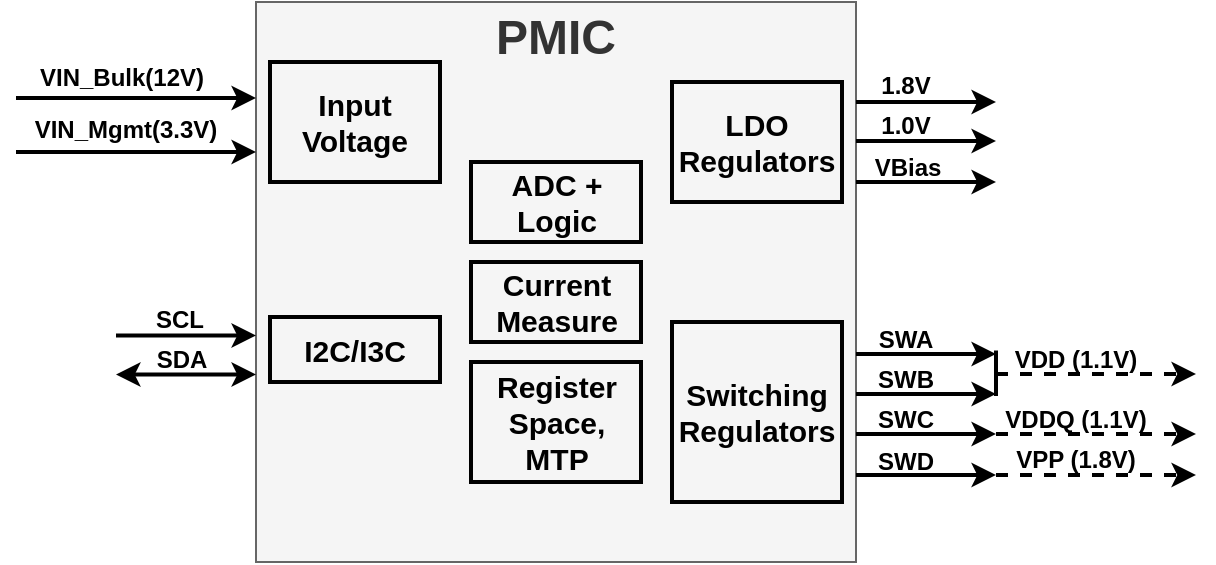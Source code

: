 <mxfile version="26.0.10">
  <diagram name="Page-1" id="VGzGcsTiad-kzjrR33Fa">
    <mxGraphModel dx="1193" dy="1543" grid="1" gridSize="10" guides="1" tooltips="1" connect="1" arrows="1" fold="1" page="1" pageScale="1" pageWidth="850" pageHeight="1100" math="0" shadow="0">
      <root>
        <mxCell id="0" />
        <mxCell id="1" parent="0" />
        <mxCell id="u4OB_1KRUhy2gKunsYCG-1" value="&lt;b&gt;&lt;font style=&quot;font-size: 24px;&quot;&gt;PMIC&lt;/font&gt;&lt;/b&gt;&lt;div&gt;&lt;b&gt;&lt;font style=&quot;font-size: 24px;&quot;&gt;&lt;br&gt;&lt;/font&gt;&lt;/b&gt;&lt;/div&gt;&lt;div&gt;&lt;b&gt;&lt;font style=&quot;font-size: 24px;&quot;&gt;&lt;br&gt;&lt;/font&gt;&lt;/b&gt;&lt;/div&gt;&lt;div&gt;&lt;b&gt;&lt;font style=&quot;font-size: 24px;&quot;&gt;&lt;br&gt;&lt;/font&gt;&lt;/b&gt;&lt;/div&gt;&lt;div&gt;&lt;b&gt;&lt;font style=&quot;font-size: 24px;&quot;&gt;&lt;br&gt;&lt;/font&gt;&lt;/b&gt;&lt;/div&gt;&lt;div&gt;&lt;b&gt;&lt;font style=&quot;font-size: 24px;&quot;&gt;&lt;br&gt;&lt;/font&gt;&lt;/b&gt;&lt;/div&gt;&lt;div&gt;&lt;b&gt;&lt;font style=&quot;font-size: 24px;&quot;&gt;&lt;br&gt;&lt;/font&gt;&lt;/b&gt;&lt;/div&gt;&lt;div&gt;&lt;b&gt;&lt;font style=&quot;font-size: 24px;&quot;&gt;&lt;br&gt;&lt;/font&gt;&lt;/b&gt;&lt;/div&gt;&lt;div&gt;&lt;br&gt;&lt;/div&gt;&lt;div&gt;&lt;br&gt;&lt;/div&gt;&lt;div&gt;&lt;br&gt;&lt;/div&gt;" style="rounded=0;whiteSpace=wrap;html=1;fillColor=#f5f5f5;fontColor=#333333;strokeColor=#666666;" vertex="1" parent="1">
          <mxGeometry x="150" y="280" width="300" height="280" as="geometry" />
        </mxCell>
        <mxCell id="u4OB_1KRUhy2gKunsYCG-5" value="LDO Regulators" style="text;html=1;align=center;verticalAlign=middle;whiteSpace=wrap;rounded=0;fontStyle=1;fontSize=15;strokeColor=default;strokeWidth=2;" vertex="1" parent="1">
          <mxGeometry x="358" y="320" width="85" height="60" as="geometry" />
        </mxCell>
        <mxCell id="u4OB_1KRUhy2gKunsYCG-14" value="Switching Regulators" style="text;html=1;align=center;verticalAlign=middle;whiteSpace=wrap;rounded=0;fontStyle=1;fontSize=15;strokeColor=default;strokeWidth=2;" vertex="1" parent="1">
          <mxGeometry x="358" y="440" width="85" height="90" as="geometry" />
        </mxCell>
        <mxCell id="u4OB_1KRUhy2gKunsYCG-15" value="" style="endArrow=classic;html=1;rounded=0;strokeWidth=2;" edge="1" parent="1">
          <mxGeometry width="50" height="50" relative="1" as="geometry">
            <mxPoint x="450" y="330" as="sourcePoint" />
            <mxPoint x="520" y="330" as="targetPoint" />
          </mxGeometry>
        </mxCell>
        <mxCell id="u4OB_1KRUhy2gKunsYCG-16" value="" style="endArrow=classic;html=1;rounded=0;strokeWidth=2;" edge="1" parent="1">
          <mxGeometry width="50" height="50" relative="1" as="geometry">
            <mxPoint x="450" y="349.52" as="sourcePoint" />
            <mxPoint x="520" y="349.52" as="targetPoint" />
          </mxGeometry>
        </mxCell>
        <mxCell id="u4OB_1KRUhy2gKunsYCG-17" value="" style="endArrow=classic;html=1;rounded=0;strokeWidth=2;" edge="1" parent="1">
          <mxGeometry width="50" height="50" relative="1" as="geometry">
            <mxPoint x="450" y="370" as="sourcePoint" />
            <mxPoint x="520" y="370" as="targetPoint" />
          </mxGeometry>
        </mxCell>
        <mxCell id="u4OB_1KRUhy2gKunsYCG-18" value="" style="endArrow=classic;html=1;rounded=0;strokeWidth=2;" edge="1" parent="1">
          <mxGeometry width="50" height="50" relative="1" as="geometry">
            <mxPoint x="450" y="456" as="sourcePoint" />
            <mxPoint x="520" y="456" as="targetPoint" />
          </mxGeometry>
        </mxCell>
        <mxCell id="u4OB_1KRUhy2gKunsYCG-19" value="" style="endArrow=classic;html=1;rounded=0;strokeWidth=2;" edge="1" parent="1">
          <mxGeometry width="50" height="50" relative="1" as="geometry">
            <mxPoint x="450" y="476.02" as="sourcePoint" />
            <mxPoint x="520" y="476.02" as="targetPoint" />
          </mxGeometry>
        </mxCell>
        <mxCell id="u4OB_1KRUhy2gKunsYCG-20" value="" style="endArrow=classic;html=1;rounded=0;strokeWidth=2;" edge="1" parent="1">
          <mxGeometry width="50" height="50" relative="1" as="geometry">
            <mxPoint x="450" y="516.52" as="sourcePoint" />
            <mxPoint x="520" y="516.52" as="targetPoint" />
          </mxGeometry>
        </mxCell>
        <mxCell id="u4OB_1KRUhy2gKunsYCG-21" value="" style="endArrow=classic;html=1;rounded=0;strokeWidth=2;" edge="1" parent="1">
          <mxGeometry width="50" height="50" relative="1" as="geometry">
            <mxPoint x="450" y="496" as="sourcePoint" />
            <mxPoint x="520" y="496" as="targetPoint" />
          </mxGeometry>
        </mxCell>
        <mxCell id="u4OB_1KRUhy2gKunsYCG-22" value="&lt;b&gt;SWA&lt;/b&gt;" style="text;html=1;align=center;verticalAlign=middle;whiteSpace=wrap;rounded=0;strokeWidth=2;" vertex="1" parent="1">
          <mxGeometry x="450" y="440" width="50" height="17.5" as="geometry" />
        </mxCell>
        <mxCell id="u4OB_1KRUhy2gKunsYCG-23" value="&lt;b&gt;SWB&lt;/b&gt;" style="text;html=1;align=center;verticalAlign=middle;whiteSpace=wrap;rounded=0;strokeWidth=2;" vertex="1" parent="1">
          <mxGeometry x="450" y="460.5" width="50" height="17.5" as="geometry" />
        </mxCell>
        <mxCell id="u4OB_1KRUhy2gKunsYCG-24" value="&lt;b&gt;SWC&lt;/b&gt;" style="text;html=1;align=center;verticalAlign=middle;whiteSpace=wrap;rounded=0;strokeWidth=2;" vertex="1" parent="1">
          <mxGeometry x="450" y="480" width="50" height="17.5" as="geometry" />
        </mxCell>
        <mxCell id="u4OB_1KRUhy2gKunsYCG-25" value="&lt;b&gt;SWD&lt;/b&gt;" style="text;html=1;align=center;verticalAlign=middle;whiteSpace=wrap;rounded=0;strokeWidth=2;" vertex="1" parent="1">
          <mxGeometry x="450" y="500" width="50" height="19" as="geometry" />
        </mxCell>
        <mxCell id="u4OB_1KRUhy2gKunsYCG-26" value="&lt;b&gt;1.8V&lt;/b&gt;" style="text;html=1;align=center;verticalAlign=middle;whiteSpace=wrap;rounded=0;strokeWidth=2;" vertex="1" parent="1">
          <mxGeometry x="450" y="313" width="50" height="17.5" as="geometry" />
        </mxCell>
        <mxCell id="u4OB_1KRUhy2gKunsYCG-27" value="&lt;b&gt;1.0V&lt;/b&gt;" style="text;html=1;align=center;verticalAlign=middle;whiteSpace=wrap;rounded=0;strokeWidth=2;" vertex="1" parent="1">
          <mxGeometry x="450" y="333.5" width="50" height="17.5" as="geometry" />
        </mxCell>
        <mxCell id="u4OB_1KRUhy2gKunsYCG-28" value="&lt;b&gt;VBias&lt;/b&gt;" style="text;html=1;align=center;verticalAlign=middle;whiteSpace=wrap;rounded=0;strokeWidth=2;" vertex="1" parent="1">
          <mxGeometry x="451" y="354.5" width="50" height="17.5" as="geometry" />
        </mxCell>
        <mxCell id="u4OB_1KRUhy2gKunsYCG-29" value="Input Voltage" style="text;html=1;align=center;verticalAlign=middle;whiteSpace=wrap;rounded=0;fontStyle=1;fontSize=15;strokeColor=default;strokeWidth=2;" vertex="1" parent="1">
          <mxGeometry x="157" y="310" width="85" height="60" as="geometry" />
        </mxCell>
        <mxCell id="u4OB_1KRUhy2gKunsYCG-30" value="" style="endArrow=classic;html=1;rounded=0;strokeWidth=2;" edge="1" parent="1">
          <mxGeometry width="50" height="50" relative="1" as="geometry">
            <mxPoint x="30" y="328" as="sourcePoint" />
            <mxPoint x="150" y="328" as="targetPoint" />
          </mxGeometry>
        </mxCell>
        <mxCell id="u4OB_1KRUhy2gKunsYCG-33" value="&lt;b&gt;VIN_Bulk(12V)&lt;/b&gt;" style="text;html=1;align=center;verticalAlign=middle;whiteSpace=wrap;rounded=0;strokeWidth=2;" vertex="1" parent="1">
          <mxGeometry x="58" y="309" width="50" height="17.5" as="geometry" />
        </mxCell>
        <mxCell id="u4OB_1KRUhy2gKunsYCG-34" value="&lt;b&gt;VIN_Mgmt(3.3V)&lt;/b&gt;" style="text;html=1;align=center;verticalAlign=middle;whiteSpace=wrap;rounded=0;strokeWidth=2;" vertex="1" parent="1">
          <mxGeometry x="60" y="335.25" width="50" height="17.5" as="geometry" />
        </mxCell>
        <mxCell id="u4OB_1KRUhy2gKunsYCG-36" value="" style="endArrow=classic;html=1;rounded=0;strokeWidth=2;" edge="1" parent="1">
          <mxGeometry width="50" height="50" relative="1" as="geometry">
            <mxPoint x="30" y="355.01" as="sourcePoint" />
            <mxPoint x="150" y="355.01" as="targetPoint" />
          </mxGeometry>
        </mxCell>
        <mxCell id="u4OB_1KRUhy2gKunsYCG-37" value="I2C/I3C" style="text;html=1;align=center;verticalAlign=middle;whiteSpace=wrap;rounded=0;fontStyle=1;fontSize=15;strokeColor=default;strokeWidth=2;" vertex="1" parent="1">
          <mxGeometry x="157" y="437.5" width="85" height="32.5" as="geometry" />
        </mxCell>
        <mxCell id="u4OB_1KRUhy2gKunsYCG-38" value="ADC + Logic" style="text;html=1;align=center;verticalAlign=middle;whiteSpace=wrap;rounded=0;fontStyle=1;fontSize=15;strokeColor=default;strokeWidth=2;" vertex="1" parent="1">
          <mxGeometry x="257.5" y="360" width="85" height="40" as="geometry" />
        </mxCell>
        <mxCell id="u4OB_1KRUhy2gKunsYCG-39" value="Current Measure" style="text;html=1;align=center;verticalAlign=middle;whiteSpace=wrap;rounded=0;fontStyle=1;fontSize=15;strokeColor=default;strokeWidth=2;" vertex="1" parent="1">
          <mxGeometry x="257.5" y="410" width="85" height="40" as="geometry" />
        </mxCell>
        <mxCell id="u4OB_1KRUhy2gKunsYCG-40" value="Register Space, MTP" style="text;html=1;align=center;verticalAlign=middle;whiteSpace=wrap;rounded=0;fontStyle=1;fontSize=15;strokeColor=default;strokeWidth=2;" vertex="1" parent="1">
          <mxGeometry x="257.5" y="460" width="85" height="60" as="geometry" />
        </mxCell>
        <mxCell id="u4OB_1KRUhy2gKunsYCG-41" value="" style="endArrow=classic;html=1;rounded=0;strokeWidth=2;" edge="1" parent="1">
          <mxGeometry width="50" height="50" relative="1" as="geometry">
            <mxPoint x="80" y="446.75" as="sourcePoint" />
            <mxPoint x="150" y="446.75" as="targetPoint" />
          </mxGeometry>
        </mxCell>
        <mxCell id="u4OB_1KRUhy2gKunsYCG-42" value="" style="endArrow=classic;html=1;rounded=0;strokeWidth=2;startArrow=classic;startFill=1;" edge="1" parent="1">
          <mxGeometry width="50" height="50" relative="1" as="geometry">
            <mxPoint x="80" y="466.27" as="sourcePoint" />
            <mxPoint x="150" y="466.27" as="targetPoint" />
          </mxGeometry>
        </mxCell>
        <mxCell id="u4OB_1KRUhy2gKunsYCG-43" value="&lt;b&gt;SCL&lt;/b&gt;" style="text;html=1;align=center;verticalAlign=middle;whiteSpace=wrap;rounded=0;strokeWidth=2;" vertex="1" parent="1">
          <mxGeometry x="87" y="429.75" width="50" height="17.5" as="geometry" />
        </mxCell>
        <mxCell id="u4OB_1KRUhy2gKunsYCG-44" value="&lt;b&gt;SDA&lt;/b&gt;" style="text;html=1;align=center;verticalAlign=middle;whiteSpace=wrap;rounded=0;strokeWidth=2;" vertex="1" parent="1">
          <mxGeometry x="88" y="450.25" width="50" height="17.5" as="geometry" />
        </mxCell>
        <mxCell id="u4OB_1KRUhy2gKunsYCG-45" value="" style="endArrow=classic;html=1;rounded=0;strokeWidth=2;dashed=1;" edge="1" parent="1">
          <mxGeometry width="50" height="50" relative="1" as="geometry">
            <mxPoint x="520" y="496" as="sourcePoint" />
            <mxPoint x="620" y="496" as="targetPoint" />
          </mxGeometry>
        </mxCell>
        <mxCell id="u4OB_1KRUhy2gKunsYCG-47" value="&lt;b&gt;VDDQ (1.1V)&lt;/b&gt;" style="text;html=1;align=center;verticalAlign=middle;whiteSpace=wrap;rounded=0;strokeWidth=2;" vertex="1" parent="1">
          <mxGeometry x="520" y="480" width="80" height="17.5" as="geometry" />
        </mxCell>
        <mxCell id="u4OB_1KRUhy2gKunsYCG-49" value="" style="endArrow=classic;html=1;rounded=0;strokeWidth=2;dashed=1;" edge="1" parent="1">
          <mxGeometry width="50" height="50" relative="1" as="geometry">
            <mxPoint x="520" y="516.5" as="sourcePoint" />
            <mxPoint x="620" y="516.5" as="targetPoint" />
          </mxGeometry>
        </mxCell>
        <mxCell id="u4OB_1KRUhy2gKunsYCG-50" value="&lt;b&gt;VPP (1.8V)&lt;/b&gt;" style="text;html=1;align=center;verticalAlign=middle;whiteSpace=wrap;rounded=0;strokeWidth=2;" vertex="1" parent="1">
          <mxGeometry x="520" y="500.5" width="80" height="17.5" as="geometry" />
        </mxCell>
        <mxCell id="u4OB_1KRUhy2gKunsYCG-51" value="" style="endArrow=classic;html=1;rounded=0;strokeWidth=2;dashed=1;" edge="1" parent="1">
          <mxGeometry width="50" height="50" relative="1" as="geometry">
            <mxPoint x="520" y="466" as="sourcePoint" />
            <mxPoint x="620" y="466" as="targetPoint" />
          </mxGeometry>
        </mxCell>
        <mxCell id="u4OB_1KRUhy2gKunsYCG-52" value="&lt;b&gt;VDD (1.1V)&lt;/b&gt;" style="text;html=1;align=center;verticalAlign=middle;whiteSpace=wrap;rounded=0;strokeWidth=2;" vertex="1" parent="1">
          <mxGeometry x="520" y="450" width="80" height="17.5" as="geometry" />
        </mxCell>
        <mxCell id="u4OB_1KRUhy2gKunsYCG-53" value="" style="endArrow=none;html=1;rounded=0;entryX=-0.007;entryY=0.338;entryDx=0;entryDy=0;entryPerimeter=0;strokeWidth=2;" edge="1" parent="1">
          <mxGeometry width="50" height="50" relative="1" as="geometry">
            <mxPoint x="520" y="477" as="sourcePoint" />
            <mxPoint x="520" y="454.255" as="targetPoint" />
          </mxGeometry>
        </mxCell>
      </root>
    </mxGraphModel>
  </diagram>
</mxfile>
